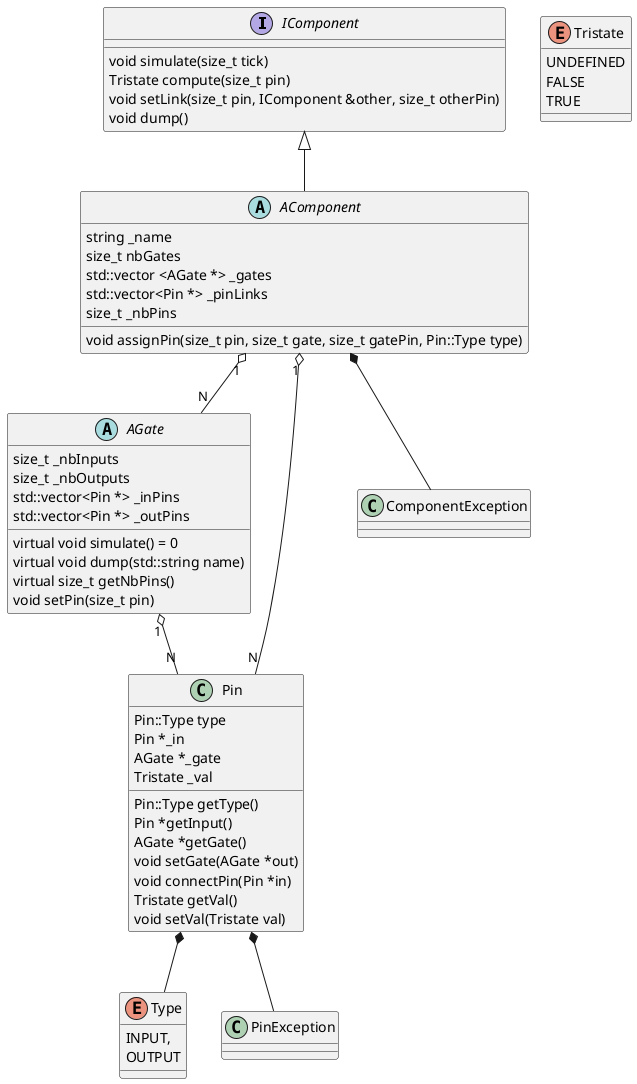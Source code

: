 @startuml ClassDiagram
interface "IComponent" {
    void simulate(size_t tick)
    Tristate compute(size_t pin)
    void setLink(size_t pin, IComponent &other, size_t otherPin)
    void dump()
}
abstract class "AComponent" {
    string _name
    size_t nbGates
    std::vector <AGate *> _gates
    std::vector<Pin *> _pinLinks
    size_t _nbPins
    void assignPin(size_t pin, size_t gate, size_t gatePin, Pin::Type type)
}

abstract class "AGate" {
    size_t _nbInputs
    size_t _nbOutputs
    std::vector<Pin *> _inPins
    std::vector<Pin *> _outPins
    virtual void simulate() = 0
    virtual void dump(std::string name)
    virtual size_t getNbPins()
    void setPin(size_t pin)
}

class "Pin" {
    Pin::Type type
    Pin *_in
    AGate *_gate
    Tristate _val
    Pin::Type getType()
    Pin *getInput()
    AGate *getGate()
    void setGate(AGate *out)
    void connectPin(Pin *in)
    Tristate getVal()
    void setVal(Tristate val)
}

enum Type {
    INPUT,
    OUTPUT
}

enum Tristate {
    UNDEFINED
    FALSE
    TRUE
}

class PinException
class ComponentException

IComponent <|-- AComponent
AComponent "1" o-- "N" AGate
AComponent "1" o-- "N" Pin
AGate "1" o-- "N" Pin
Pin *-- Type
Pin *-- PinException
AComponent *-- ComponentException
@enduml
